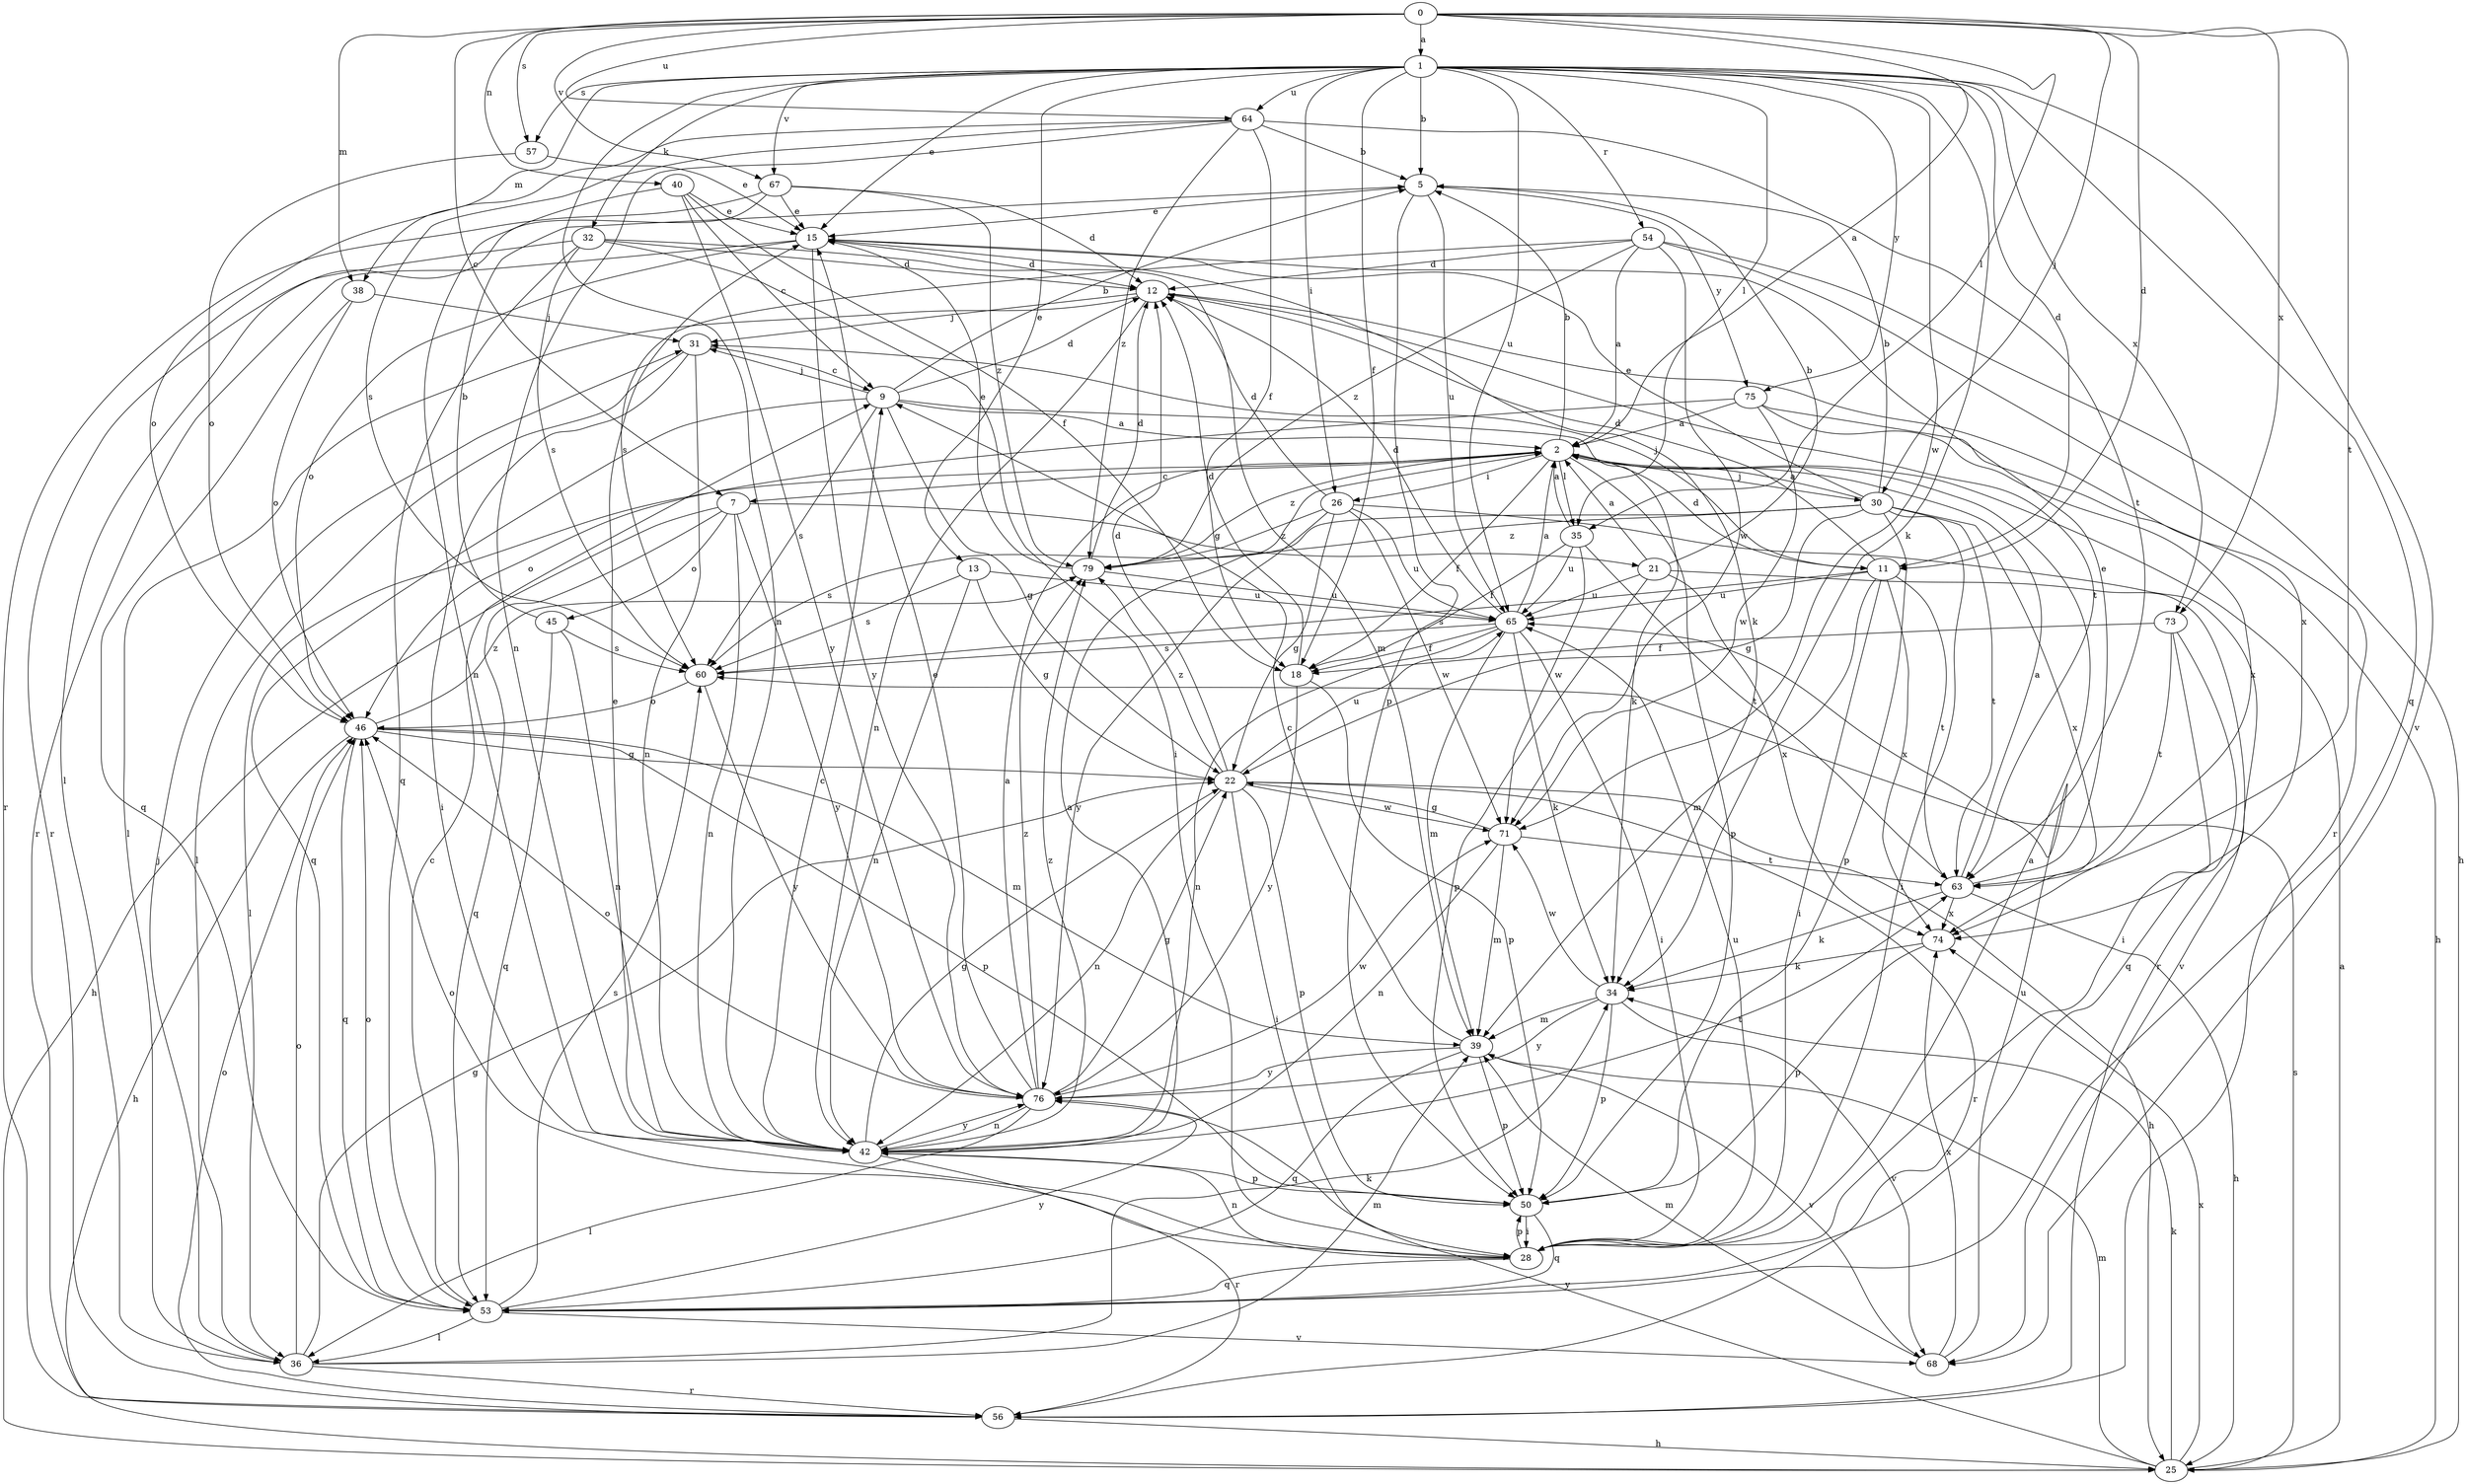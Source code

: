 strict digraph  {
0;
1;
2;
5;
7;
9;
11;
12;
13;
15;
18;
21;
22;
25;
26;
28;
30;
31;
32;
34;
35;
36;
38;
39;
40;
42;
45;
46;
50;
53;
54;
56;
57;
60;
63;
64;
65;
67;
68;
71;
73;
74;
75;
76;
79;
0 -> 1  [label=a];
0 -> 2  [label=a];
0 -> 7  [label=c];
0 -> 11  [label=d];
0 -> 30  [label=j];
0 -> 35  [label=l];
0 -> 38  [label=m];
0 -> 40  [label=n];
0 -> 57  [label=s];
0 -> 63  [label=t];
0 -> 64  [label=u];
0 -> 67  [label=v];
0 -> 73  [label=x];
1 -> 5  [label=b];
1 -> 11  [label=d];
1 -> 13  [label=e];
1 -> 15  [label=e];
1 -> 18  [label=f];
1 -> 26  [label=i];
1 -> 32  [label=k];
1 -> 34  [label=k];
1 -> 35  [label=l];
1 -> 38  [label=m];
1 -> 42  [label=n];
1 -> 53  [label=q];
1 -> 54  [label=r];
1 -> 57  [label=s];
1 -> 64  [label=u];
1 -> 65  [label=u];
1 -> 67  [label=v];
1 -> 68  [label=v];
1 -> 71  [label=w];
1 -> 73  [label=x];
1 -> 75  [label=y];
2 -> 5  [label=b];
2 -> 7  [label=c];
2 -> 11  [label=d];
2 -> 18  [label=f];
2 -> 26  [label=i];
2 -> 30  [label=j];
2 -> 35  [label=l];
2 -> 36  [label=l];
2 -> 50  [label=p];
2 -> 79  [label=z];
5 -> 15  [label=e];
5 -> 50  [label=p];
5 -> 65  [label=u];
5 -> 75  [label=y];
7 -> 21  [label=g];
7 -> 25  [label=h];
7 -> 42  [label=n];
7 -> 45  [label=o];
7 -> 53  [label=q];
7 -> 76  [label=y];
9 -> 2  [label=a];
9 -> 5  [label=b];
9 -> 12  [label=d];
9 -> 22  [label=g];
9 -> 31  [label=j];
9 -> 34  [label=k];
9 -> 53  [label=q];
9 -> 60  [label=s];
11 -> 12  [label=d];
11 -> 28  [label=i];
11 -> 31  [label=j];
11 -> 39  [label=m];
11 -> 60  [label=s];
11 -> 63  [label=t];
11 -> 65  [label=u];
11 -> 74  [label=x];
12 -> 31  [label=j];
12 -> 36  [label=l];
12 -> 42  [label=n];
12 -> 63  [label=t];
12 -> 74  [label=x];
13 -> 22  [label=g];
13 -> 42  [label=n];
13 -> 60  [label=s];
13 -> 65  [label=u];
15 -> 12  [label=d];
15 -> 34  [label=k];
15 -> 46  [label=o];
15 -> 56  [label=r];
15 -> 76  [label=y];
18 -> 12  [label=d];
18 -> 50  [label=p];
18 -> 76  [label=y];
21 -> 2  [label=a];
21 -> 5  [label=b];
21 -> 50  [label=p];
21 -> 65  [label=u];
21 -> 68  [label=v];
21 -> 74  [label=x];
22 -> 12  [label=d];
22 -> 25  [label=h];
22 -> 28  [label=i];
22 -> 42  [label=n];
22 -> 50  [label=p];
22 -> 56  [label=r];
22 -> 65  [label=u];
22 -> 71  [label=w];
22 -> 79  [label=z];
25 -> 2  [label=a];
25 -> 34  [label=k];
25 -> 39  [label=m];
25 -> 60  [label=s];
25 -> 74  [label=x];
25 -> 76  [label=y];
26 -> 12  [label=d];
26 -> 22  [label=g];
26 -> 56  [label=r];
26 -> 65  [label=u];
26 -> 71  [label=w];
26 -> 76  [label=y];
26 -> 79  [label=z];
28 -> 2  [label=a];
28 -> 42  [label=n];
28 -> 46  [label=o];
28 -> 50  [label=p];
28 -> 53  [label=q];
28 -> 65  [label=u];
30 -> 2  [label=a];
30 -> 5  [label=b];
30 -> 15  [label=e];
30 -> 22  [label=g];
30 -> 28  [label=i];
30 -> 50  [label=p];
30 -> 60  [label=s];
30 -> 63  [label=t];
30 -> 74  [label=x];
30 -> 79  [label=z];
31 -> 9  [label=c];
31 -> 28  [label=i];
31 -> 36  [label=l];
31 -> 42  [label=n];
32 -> 12  [label=d];
32 -> 28  [label=i];
32 -> 39  [label=m];
32 -> 53  [label=q];
32 -> 56  [label=r];
32 -> 60  [label=s];
34 -> 39  [label=m];
34 -> 50  [label=p];
34 -> 68  [label=v];
34 -> 71  [label=w];
34 -> 76  [label=y];
35 -> 2  [label=a];
35 -> 18  [label=f];
35 -> 63  [label=t];
35 -> 65  [label=u];
35 -> 71  [label=w];
36 -> 22  [label=g];
36 -> 31  [label=j];
36 -> 34  [label=k];
36 -> 39  [label=m];
36 -> 46  [label=o];
36 -> 56  [label=r];
38 -> 31  [label=j];
38 -> 46  [label=o];
38 -> 53  [label=q];
39 -> 9  [label=c];
39 -> 50  [label=p];
39 -> 53  [label=q];
39 -> 68  [label=v];
39 -> 76  [label=y];
40 -> 9  [label=c];
40 -> 15  [label=e];
40 -> 18  [label=f];
40 -> 42  [label=n];
40 -> 76  [label=y];
42 -> 2  [label=a];
42 -> 9  [label=c];
42 -> 15  [label=e];
42 -> 22  [label=g];
42 -> 50  [label=p];
42 -> 56  [label=r];
42 -> 63  [label=t];
42 -> 76  [label=y];
42 -> 79  [label=z];
45 -> 5  [label=b];
45 -> 42  [label=n];
45 -> 53  [label=q];
45 -> 60  [label=s];
46 -> 22  [label=g];
46 -> 25  [label=h];
46 -> 39  [label=m];
46 -> 50  [label=p];
46 -> 53  [label=q];
46 -> 79  [label=z];
50 -> 28  [label=i];
50 -> 53  [label=q];
53 -> 9  [label=c];
53 -> 36  [label=l];
53 -> 46  [label=o];
53 -> 60  [label=s];
53 -> 68  [label=v];
53 -> 76  [label=y];
54 -> 2  [label=a];
54 -> 12  [label=d];
54 -> 25  [label=h];
54 -> 56  [label=r];
54 -> 60  [label=s];
54 -> 71  [label=w];
54 -> 79  [label=z];
56 -> 25  [label=h];
56 -> 46  [label=o];
57 -> 15  [label=e];
57 -> 46  [label=o];
60 -> 46  [label=o];
60 -> 76  [label=y];
63 -> 2  [label=a];
63 -> 15  [label=e];
63 -> 25  [label=h];
63 -> 34  [label=k];
63 -> 74  [label=x];
64 -> 5  [label=b];
64 -> 18  [label=f];
64 -> 42  [label=n];
64 -> 46  [label=o];
64 -> 60  [label=s];
64 -> 63  [label=t];
64 -> 79  [label=z];
65 -> 2  [label=a];
65 -> 12  [label=d];
65 -> 18  [label=f];
65 -> 28  [label=i];
65 -> 34  [label=k];
65 -> 39  [label=m];
65 -> 42  [label=n];
65 -> 60  [label=s];
67 -> 12  [label=d];
67 -> 15  [label=e];
67 -> 36  [label=l];
67 -> 56  [label=r];
67 -> 79  [label=z];
68 -> 39  [label=m];
68 -> 65  [label=u];
68 -> 74  [label=x];
71 -> 22  [label=g];
71 -> 39  [label=m];
71 -> 42  [label=n];
71 -> 63  [label=t];
73 -> 18  [label=f];
73 -> 28  [label=i];
73 -> 53  [label=q];
73 -> 63  [label=t];
74 -> 34  [label=k];
74 -> 50  [label=p];
75 -> 2  [label=a];
75 -> 25  [label=h];
75 -> 46  [label=o];
75 -> 71  [label=w];
75 -> 74  [label=x];
76 -> 2  [label=a];
76 -> 15  [label=e];
76 -> 22  [label=g];
76 -> 36  [label=l];
76 -> 42  [label=n];
76 -> 46  [label=o];
76 -> 71  [label=w];
76 -> 79  [label=z];
79 -> 12  [label=d];
79 -> 15  [label=e];
79 -> 65  [label=u];
}
